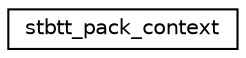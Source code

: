 digraph "Graphical Class Hierarchy"
{
  edge [fontname="Helvetica",fontsize="10",labelfontname="Helvetica",labelfontsize="10"];
  node [fontname="Helvetica",fontsize="10",shape=record];
  rankdir="LR";
  Node0 [label="stbtt_pack_context",height=0.2,width=0.4,color="black", fillcolor="white", style="filled",URL="$d6/dc9/structstbtt__pack__context.html"];
}
